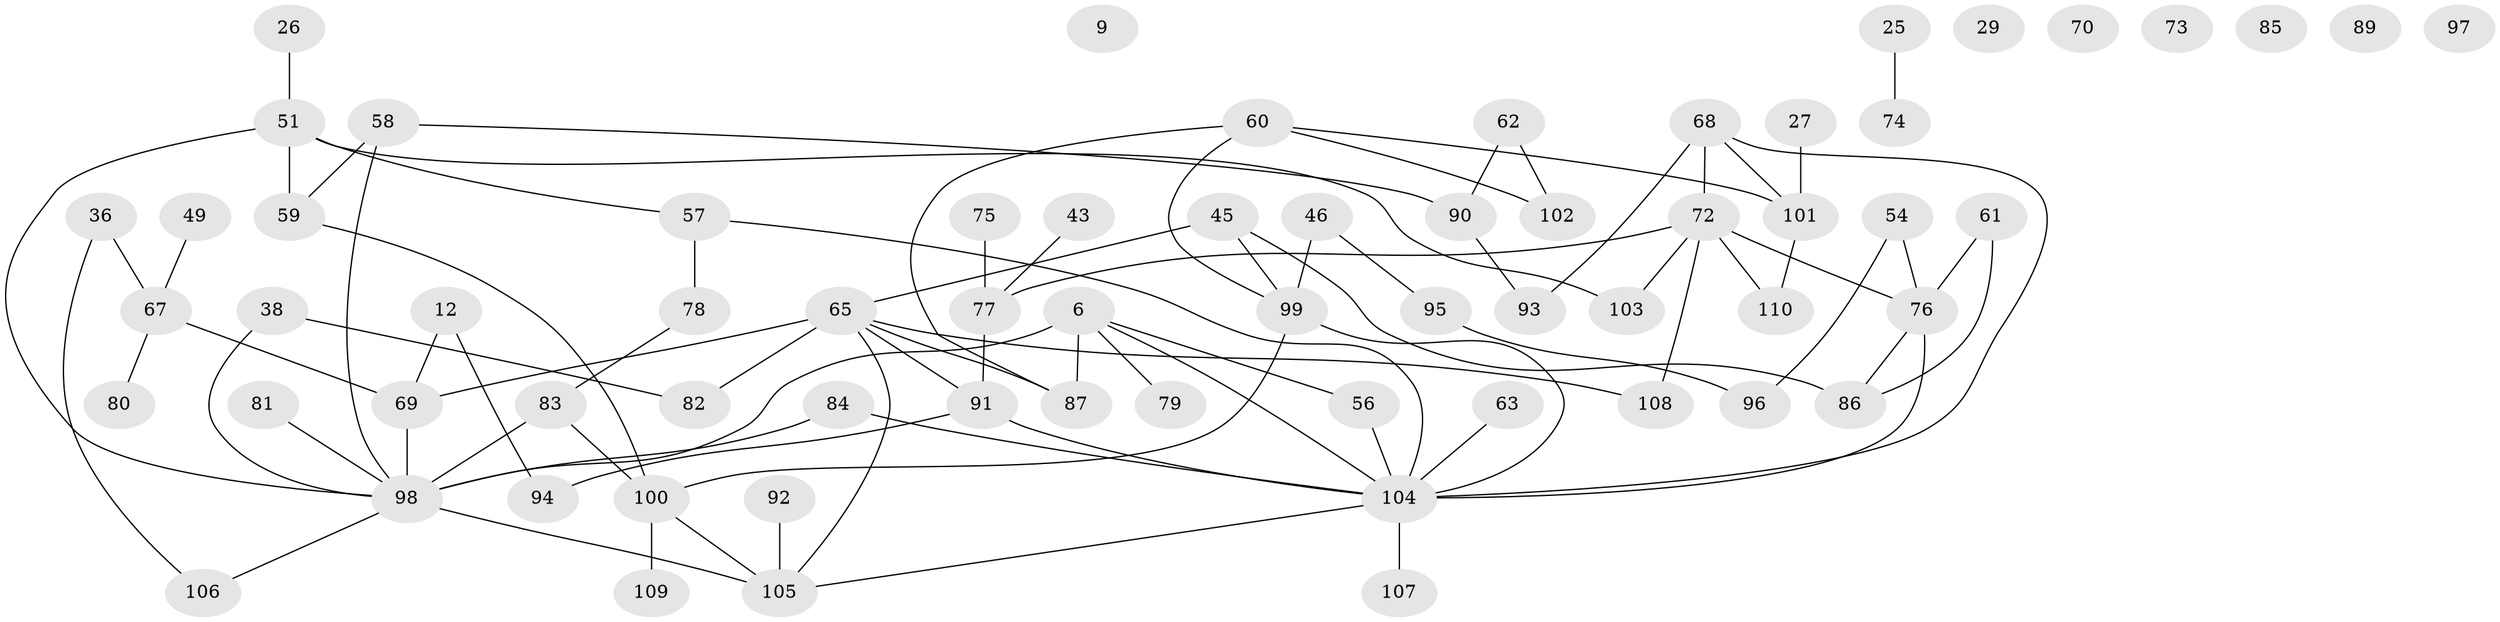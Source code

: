 // original degree distribution, {2: 0.3090909090909091, 3: 0.23636363636363636, 4: 0.07272727272727272, 5: 0.1, 7: 0.01818181818181818, 0: 0.06363636363636363, 1: 0.19090909090909092, 6: 0.00909090909090909}
// Generated by graph-tools (version 1.1) at 2025/44/03/04/25 21:44:09]
// undirected, 66 vertices, 85 edges
graph export_dot {
graph [start="1"]
  node [color=gray90,style=filled];
  6;
  9;
  12;
  25;
  26;
  27;
  29;
  36;
  38;
  43;
  45 [super="+3"];
  46;
  49;
  51 [super="+24"];
  54;
  56;
  57;
  58;
  59 [super="+16+37"];
  60 [super="+34"];
  61;
  62;
  63;
  65 [super="+7+52"];
  67;
  68 [super="+20"];
  69;
  70;
  72 [super="+53+39"];
  73;
  74;
  75;
  76 [super="+44+35"];
  77 [super="+71"];
  78;
  79;
  80;
  81;
  82;
  83;
  84;
  85;
  86 [super="+32"];
  87 [super="+10"];
  89;
  90;
  91 [super="+64"];
  92;
  93 [super="+15"];
  94;
  95;
  96;
  97;
  98 [super="+47+50"];
  99 [super="+11"];
  100 [super="+2+31"];
  101 [super="+21"];
  102;
  103;
  104 [super="+5+88+4+40+41+66"];
  105 [super="+28+48"];
  106;
  107;
  108 [super="+18"];
  109;
  110;
  6 -- 56;
  6 -- 79;
  6 -- 87 [weight=2];
  6 -- 98 [weight=2];
  6 -- 104;
  12 -- 69;
  12 -- 94;
  25 -- 74;
  26 -- 51;
  27 -- 101;
  36 -- 67;
  36 -- 106;
  38 -- 82;
  38 -- 98;
  43 -- 77;
  45 -- 99 [weight=2];
  45 -- 86;
  45 -- 65 [weight=2];
  46 -- 95;
  46 -- 99 [weight=2];
  49 -- 67;
  51 -- 98;
  51 -- 103;
  51 -- 57;
  51 -- 59;
  54 -- 96;
  54 -- 76;
  56 -- 104;
  57 -- 78;
  57 -- 104;
  58 -- 90;
  58 -- 98;
  58 -- 59;
  59 -- 100;
  60 -- 102;
  60 -- 101;
  60 -- 99;
  60 -- 87;
  61 -- 86;
  61 -- 76;
  62 -- 90;
  62 -- 102;
  63 -- 104;
  65 -- 69;
  65 -- 82;
  65 -- 108;
  65 -- 87;
  65 -- 105;
  65 -- 91;
  67 -- 69;
  67 -- 80;
  68 -- 93;
  68 -- 104;
  68 -- 101;
  68 -- 72;
  69 -- 98;
  72 -- 77;
  72 -- 110;
  72 -- 108;
  72 -- 76;
  72 -- 103;
  75 -- 77;
  76 -- 104;
  76 -- 86;
  77 -- 91 [weight=2];
  78 -- 83;
  81 -- 98;
  83 -- 100;
  83 -- 98;
  84 -- 98;
  84 -- 104;
  90 -- 93;
  91 -- 104 [weight=2];
  91 -- 94;
  92 -- 105;
  95 -- 96;
  98 -- 106;
  98 -- 105;
  99 -- 100;
  99 -- 104 [weight=2];
  100 -- 105;
  100 -- 109;
  101 -- 110;
  104 -- 107;
  104 -- 105;
}
